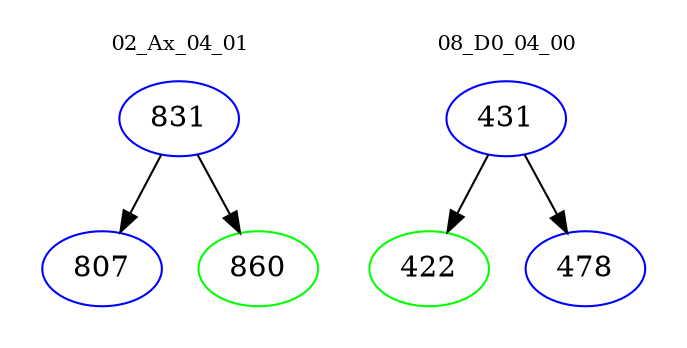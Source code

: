digraph{
subgraph cluster_0 {
color = white
label = "02_Ax_04_01";
fontsize=10;
T0_831 [label="831", color="blue"]
T0_831 -> T0_807 [color="black"]
T0_807 [label="807", color="blue"]
T0_831 -> T0_860 [color="black"]
T0_860 [label="860", color="green"]
}
subgraph cluster_1 {
color = white
label = "08_D0_04_00";
fontsize=10;
T1_431 [label="431", color="blue"]
T1_431 -> T1_422 [color="black"]
T1_422 [label="422", color="green"]
T1_431 -> T1_478 [color="black"]
T1_478 [label="478", color="blue"]
}
}
